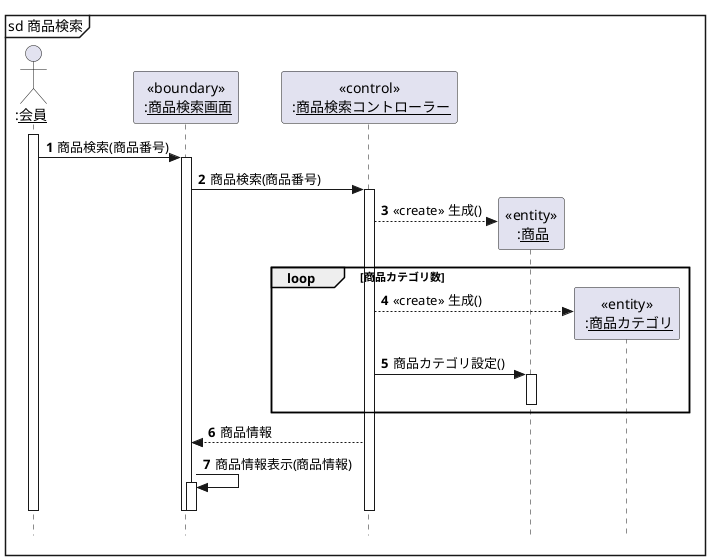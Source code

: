 @startuml 演習4-5
hide footbox
skinparam style strictuml
autonumber

actor ":<u>会員</u>" as person
participant "<<boundary>>\n :<u>商品検索画面</u>" as boundary
participant "<<control>>\n :<u>商品検索コントローラー</u>" as control

mainframe sd 商品検索
    activate person
        person->boundary:商品検索(商品番号)
        activate boundary
            boundary->control: 商品検索(商品番号)
                activate control
                    create "<<entity>>\n :<u>商品</u>" as product
                    control-->product: <<create>> 生成()
                    loop 商品カテゴリ数
                        create "<<entity>>\n :<u>商品カテゴリ</u>" as category
                        control-->category:<<create>> 生成()
                        control->product: 商品カテゴリ設定()
                        activate product
                        deactivate product
                    end loop
                    boundary<--control:商品情報
                    boundary->boundary:  商品情報表示(商品情報)
                    activate boundary
                    deactivate boundary
                deactivate control
            deactivate boundary
        deactivate person
@enduml
